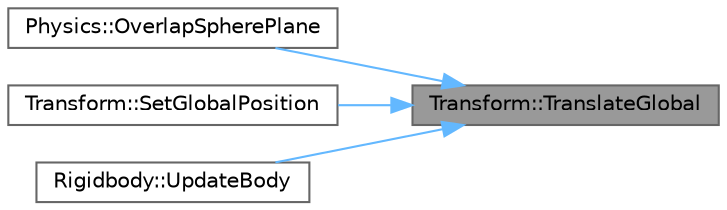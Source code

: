 digraph "Transform::TranslateGlobal"
{
 // LATEX_PDF_SIZE
  bgcolor="transparent";
  edge [fontname=Helvetica,fontsize=10,labelfontname=Helvetica,labelfontsize=10];
  node [fontname=Helvetica,fontsize=10,shape=box,height=0.2,width=0.4];
  rankdir="RL";
  Node1 [label="Transform::TranslateGlobal",height=0.2,width=0.4,color="gray40", fillcolor="grey60", style="filled", fontcolor="black",tooltip="Translates our matrix, disregarding rotation"];
  Node1 -> Node2 [dir="back",color="steelblue1",style="solid"];
  Node2 [label="Physics::OverlapSpherePlane",height=0.2,width=0.4,color="grey40", fillcolor="white", style="filled",URL="$class_physics.html#a2da5a63c31a377c4feb2fb20e23aea09",tooltip="Checks if a sphere is overlapping a plane, and depenetrates"];
  Node1 -> Node3 [dir="back",color="steelblue1",style="solid"];
  Node3 [label="Transform::SetGlobalPosition",height=0.2,width=0.4,color="grey40", fillcolor="white", style="filled",URL="$class_transform.html#a84f405e90c451a5bba7625446aa4c17b",tooltip="Sets the position of our matrix, disregarding rotation and parents"];
  Node1 -> Node4 [dir="back",color="steelblue1",style="solid"];
  Node4 [label="Rigidbody::UpdateBody",height=0.2,width=0.4,color="grey40", fillcolor="white", style="filled",URL="$class_rigidbody.html#a3489a4d160049331712e71179e7ecebd",tooltip="Executes a physics tick on this object"];
}

